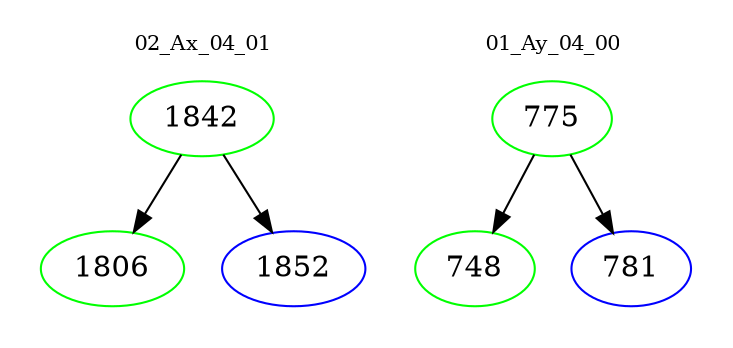digraph{
subgraph cluster_0 {
color = white
label = "02_Ax_04_01";
fontsize=10;
T0_1842 [label="1842", color="green"]
T0_1842 -> T0_1806 [color="black"]
T0_1806 [label="1806", color="green"]
T0_1842 -> T0_1852 [color="black"]
T0_1852 [label="1852", color="blue"]
}
subgraph cluster_1 {
color = white
label = "01_Ay_04_00";
fontsize=10;
T1_775 [label="775", color="green"]
T1_775 -> T1_748 [color="black"]
T1_748 [label="748", color="green"]
T1_775 -> T1_781 [color="black"]
T1_781 [label="781", color="blue"]
}
}

